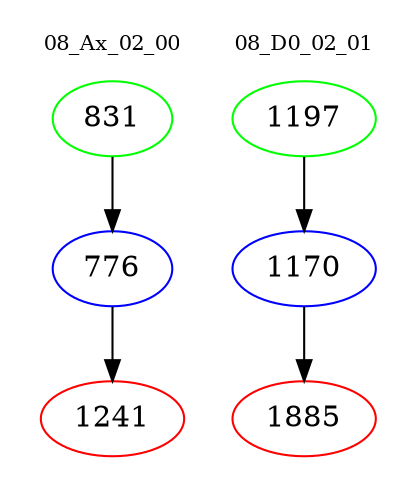 digraph{
subgraph cluster_0 {
color = white
label = "08_Ax_02_00";
fontsize=10;
T0_831 [label="831", color="green"]
T0_831 -> T0_776 [color="black"]
T0_776 [label="776", color="blue"]
T0_776 -> T0_1241 [color="black"]
T0_1241 [label="1241", color="red"]
}
subgraph cluster_1 {
color = white
label = "08_D0_02_01";
fontsize=10;
T1_1197 [label="1197", color="green"]
T1_1197 -> T1_1170 [color="black"]
T1_1170 [label="1170", color="blue"]
T1_1170 -> T1_1885 [color="black"]
T1_1885 [label="1885", color="red"]
}
}
